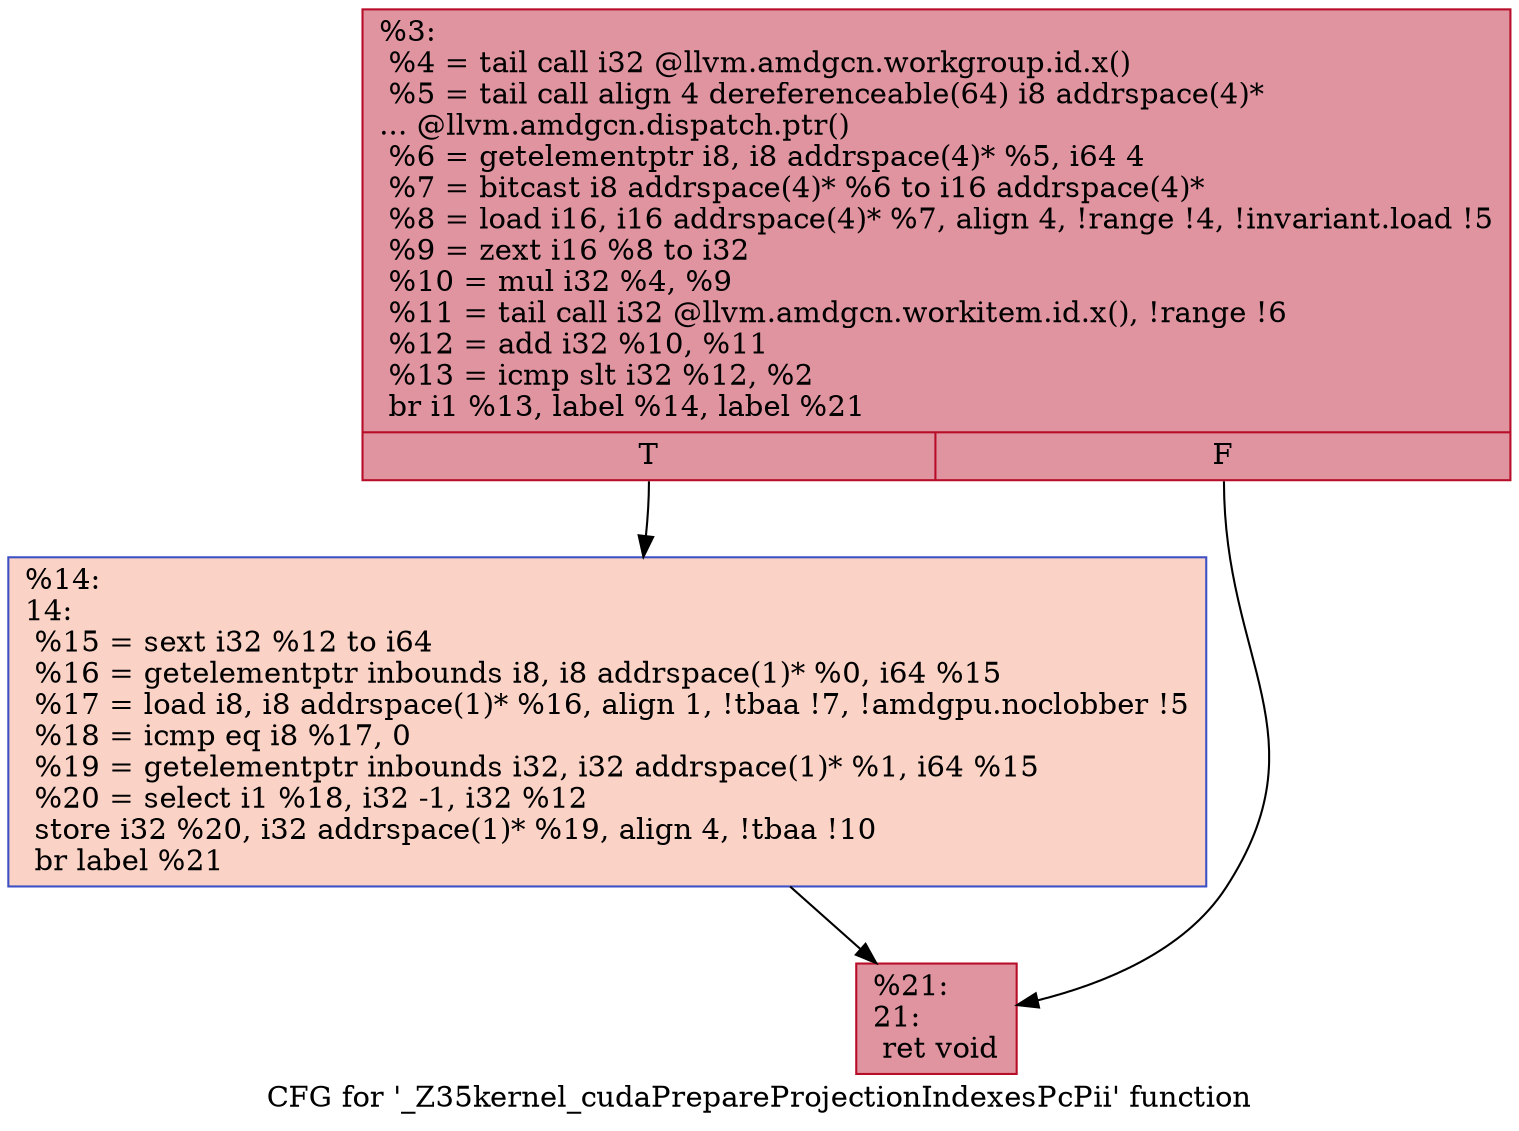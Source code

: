 digraph "CFG for '_Z35kernel_cudaPrepareProjectionIndexesPcPii' function" {
	label="CFG for '_Z35kernel_cudaPrepareProjectionIndexesPcPii' function";

	Node0x5d3e060 [shape=record,color="#b70d28ff", style=filled, fillcolor="#b70d2870",label="{%3:\l  %4 = tail call i32 @llvm.amdgcn.workgroup.id.x()\l  %5 = tail call align 4 dereferenceable(64) i8 addrspace(4)*\l... @llvm.amdgcn.dispatch.ptr()\l  %6 = getelementptr i8, i8 addrspace(4)* %5, i64 4\l  %7 = bitcast i8 addrspace(4)* %6 to i16 addrspace(4)*\l  %8 = load i16, i16 addrspace(4)* %7, align 4, !range !4, !invariant.load !5\l  %9 = zext i16 %8 to i32\l  %10 = mul i32 %4, %9\l  %11 = tail call i32 @llvm.amdgcn.workitem.id.x(), !range !6\l  %12 = add i32 %10, %11\l  %13 = icmp slt i32 %12, %2\l  br i1 %13, label %14, label %21\l|{<s0>T|<s1>F}}"];
	Node0x5d3e060:s0 -> Node0x5d3ffa0;
	Node0x5d3e060:s1 -> Node0x5d40030;
	Node0x5d3ffa0 [shape=record,color="#3d50c3ff", style=filled, fillcolor="#f59c7d70",label="{%14:\l14:                                               \l  %15 = sext i32 %12 to i64\l  %16 = getelementptr inbounds i8, i8 addrspace(1)* %0, i64 %15\l  %17 = load i8, i8 addrspace(1)* %16, align 1, !tbaa !7, !amdgpu.noclobber !5\l  %18 = icmp eq i8 %17, 0\l  %19 = getelementptr inbounds i32, i32 addrspace(1)* %1, i64 %15\l  %20 = select i1 %18, i32 -1, i32 %12\l  store i32 %20, i32 addrspace(1)* %19, align 4, !tbaa !10\l  br label %21\l}"];
	Node0x5d3ffa0 -> Node0x5d40030;
	Node0x5d40030 [shape=record,color="#b70d28ff", style=filled, fillcolor="#b70d2870",label="{%21:\l21:                                               \l  ret void\l}"];
}
